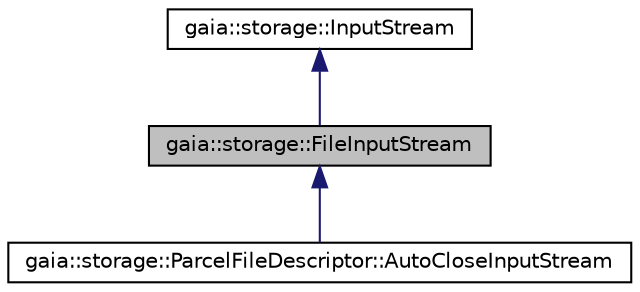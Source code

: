 digraph G
{
  edge [fontname="Helvetica",fontsize="10",labelfontname="Helvetica",labelfontsize="10"];
  node [fontname="Helvetica",fontsize="10",shape=record];
  Node1 [label="gaia::storage::FileInputStream",height=0.2,width=0.4,color="black", fillcolor="grey75", style="filled" fontcolor="black"];
  Node2 -> Node1 [dir=back,color="midnightblue",fontsize="10",style="solid",fontname="Helvetica"];
  Node2 [label="gaia::storage::InputStream",height=0.2,width=0.4,color="black", fillcolor="white", style="filled",URL="$db/d26/classgaia_1_1storage_1_1_input_stream.html"];
  Node1 -> Node3 [dir=back,color="midnightblue",fontsize="10",style="solid",fontname="Helvetica"];
  Node3 [label="gaia::storage::ParcelFileDescriptor::AutoCloseInputStream",height=0.2,width=0.4,color="black", fillcolor="white", style="filled",URL="$d6/d28/classgaia_1_1storage_1_1_parcel_file_descriptor_1_1_auto_close_input_stream.html",tooltip="An InputStream you can create on a ParcelFileDescriptor, which will take care of calling ParcelFileDe..."];
}
